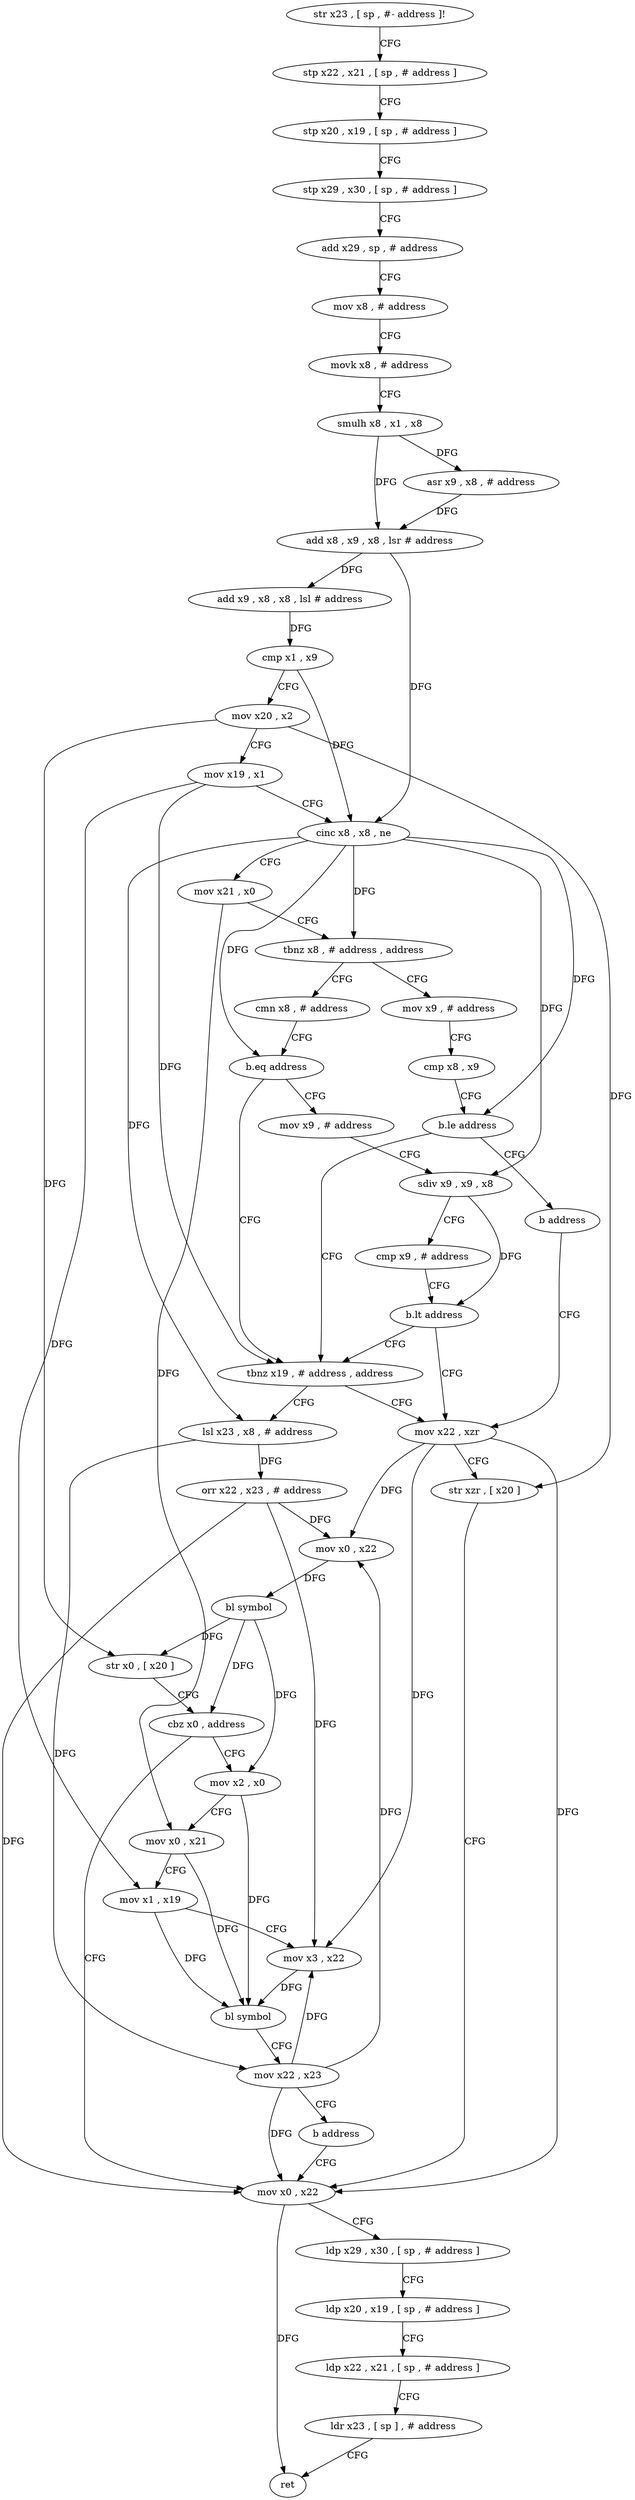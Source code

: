 digraph "func" {
"4203540" [label = "str x23 , [ sp , #- address ]!" ]
"4203544" [label = "stp x22 , x21 , [ sp , # address ]" ]
"4203548" [label = "stp x20 , x19 , [ sp , # address ]" ]
"4203552" [label = "stp x29 , x30 , [ sp , # address ]" ]
"4203556" [label = "add x29 , sp , # address" ]
"4203560" [label = "mov x8 , # address" ]
"4203564" [label = "movk x8 , # address" ]
"4203568" [label = "smulh x8 , x1 , x8" ]
"4203572" [label = "asr x9 , x8 , # address" ]
"4203576" [label = "add x8 , x9 , x8 , lsr # address" ]
"4203580" [label = "add x9 , x8 , x8 , lsl # address" ]
"4203584" [label = "cmp x1 , x9" ]
"4203588" [label = "mov x20 , x2" ]
"4203592" [label = "mov x19 , x1" ]
"4203596" [label = "cinc x8 , x8 , ne" ]
"4203600" [label = "mov x21 , x0" ]
"4203604" [label = "tbnz x8 , # address , address" ]
"4203624" [label = "cmn x8 , # address" ]
"4203608" [label = "mov x9 , # address" ]
"4203628" [label = "b.eq address" ]
"4203648" [label = "tbnz x19 , # address , address" ]
"4203632" [label = "mov x9 , # address" ]
"4203612" [label = "cmp x8 , x9" ]
"4203616" [label = "b.le address" ]
"4203620" [label = "b address" ]
"4203704" [label = "mov x22 , xzr" ]
"4203652" [label = "lsl x23 , x8 , # address" ]
"4203636" [label = "sdiv x9 , x9 , x8" ]
"4203640" [label = "cmp x9 , # address" ]
"4203644" [label = "b.lt address" ]
"4203708" [label = "str xzr , [ x20 ]" ]
"4203712" [label = "mov x0 , x22" ]
"4203656" [label = "orr x22 , x23 , # address" ]
"4203660" [label = "mov x0 , x22" ]
"4203664" [label = "bl symbol" ]
"4203668" [label = "str x0 , [ x20 ]" ]
"4203672" [label = "cbz x0 , address" ]
"4203676" [label = "mov x2 , x0" ]
"4203716" [label = "ldp x29 , x30 , [ sp , # address ]" ]
"4203720" [label = "ldp x20 , x19 , [ sp , # address ]" ]
"4203724" [label = "ldp x22 , x21 , [ sp , # address ]" ]
"4203728" [label = "ldr x23 , [ sp ] , # address" ]
"4203732" [label = "ret" ]
"4203680" [label = "mov x0 , x21" ]
"4203684" [label = "mov x1 , x19" ]
"4203688" [label = "mov x3 , x22" ]
"4203692" [label = "bl symbol" ]
"4203696" [label = "mov x22 , x23" ]
"4203700" [label = "b address" ]
"4203540" -> "4203544" [ label = "CFG" ]
"4203544" -> "4203548" [ label = "CFG" ]
"4203548" -> "4203552" [ label = "CFG" ]
"4203552" -> "4203556" [ label = "CFG" ]
"4203556" -> "4203560" [ label = "CFG" ]
"4203560" -> "4203564" [ label = "CFG" ]
"4203564" -> "4203568" [ label = "CFG" ]
"4203568" -> "4203572" [ label = "DFG" ]
"4203568" -> "4203576" [ label = "DFG" ]
"4203572" -> "4203576" [ label = "DFG" ]
"4203576" -> "4203580" [ label = "DFG" ]
"4203576" -> "4203596" [ label = "DFG" ]
"4203580" -> "4203584" [ label = "DFG" ]
"4203584" -> "4203588" [ label = "CFG" ]
"4203584" -> "4203596" [ label = "DFG" ]
"4203588" -> "4203592" [ label = "CFG" ]
"4203588" -> "4203708" [ label = "DFG" ]
"4203588" -> "4203668" [ label = "DFG" ]
"4203592" -> "4203596" [ label = "CFG" ]
"4203592" -> "4203648" [ label = "DFG" ]
"4203592" -> "4203684" [ label = "DFG" ]
"4203596" -> "4203600" [ label = "CFG" ]
"4203596" -> "4203604" [ label = "DFG" ]
"4203596" -> "4203628" [ label = "DFG" ]
"4203596" -> "4203616" [ label = "DFG" ]
"4203596" -> "4203636" [ label = "DFG" ]
"4203596" -> "4203652" [ label = "DFG" ]
"4203600" -> "4203604" [ label = "CFG" ]
"4203600" -> "4203680" [ label = "DFG" ]
"4203604" -> "4203624" [ label = "CFG" ]
"4203604" -> "4203608" [ label = "CFG" ]
"4203624" -> "4203628" [ label = "CFG" ]
"4203608" -> "4203612" [ label = "CFG" ]
"4203628" -> "4203648" [ label = "CFG" ]
"4203628" -> "4203632" [ label = "CFG" ]
"4203648" -> "4203704" [ label = "CFG" ]
"4203648" -> "4203652" [ label = "CFG" ]
"4203632" -> "4203636" [ label = "CFG" ]
"4203612" -> "4203616" [ label = "CFG" ]
"4203616" -> "4203648" [ label = "CFG" ]
"4203616" -> "4203620" [ label = "CFG" ]
"4203620" -> "4203704" [ label = "CFG" ]
"4203704" -> "4203708" [ label = "CFG" ]
"4203704" -> "4203660" [ label = "DFG" ]
"4203704" -> "4203712" [ label = "DFG" ]
"4203704" -> "4203688" [ label = "DFG" ]
"4203652" -> "4203656" [ label = "DFG" ]
"4203652" -> "4203696" [ label = "DFG" ]
"4203636" -> "4203640" [ label = "CFG" ]
"4203636" -> "4203644" [ label = "DFG" ]
"4203640" -> "4203644" [ label = "CFG" ]
"4203644" -> "4203704" [ label = "CFG" ]
"4203644" -> "4203648" [ label = "CFG" ]
"4203708" -> "4203712" [ label = "CFG" ]
"4203712" -> "4203716" [ label = "CFG" ]
"4203712" -> "4203732" [ label = "DFG" ]
"4203656" -> "4203660" [ label = "DFG" ]
"4203656" -> "4203712" [ label = "DFG" ]
"4203656" -> "4203688" [ label = "DFG" ]
"4203660" -> "4203664" [ label = "DFG" ]
"4203664" -> "4203668" [ label = "DFG" ]
"4203664" -> "4203672" [ label = "DFG" ]
"4203664" -> "4203676" [ label = "DFG" ]
"4203668" -> "4203672" [ label = "CFG" ]
"4203672" -> "4203712" [ label = "CFG" ]
"4203672" -> "4203676" [ label = "CFG" ]
"4203676" -> "4203680" [ label = "CFG" ]
"4203676" -> "4203692" [ label = "DFG" ]
"4203716" -> "4203720" [ label = "CFG" ]
"4203720" -> "4203724" [ label = "CFG" ]
"4203724" -> "4203728" [ label = "CFG" ]
"4203728" -> "4203732" [ label = "CFG" ]
"4203680" -> "4203684" [ label = "CFG" ]
"4203680" -> "4203692" [ label = "DFG" ]
"4203684" -> "4203688" [ label = "CFG" ]
"4203684" -> "4203692" [ label = "DFG" ]
"4203688" -> "4203692" [ label = "DFG" ]
"4203692" -> "4203696" [ label = "CFG" ]
"4203696" -> "4203700" [ label = "CFG" ]
"4203696" -> "4203660" [ label = "DFG" ]
"4203696" -> "4203712" [ label = "DFG" ]
"4203696" -> "4203688" [ label = "DFG" ]
"4203700" -> "4203712" [ label = "CFG" ]
}
